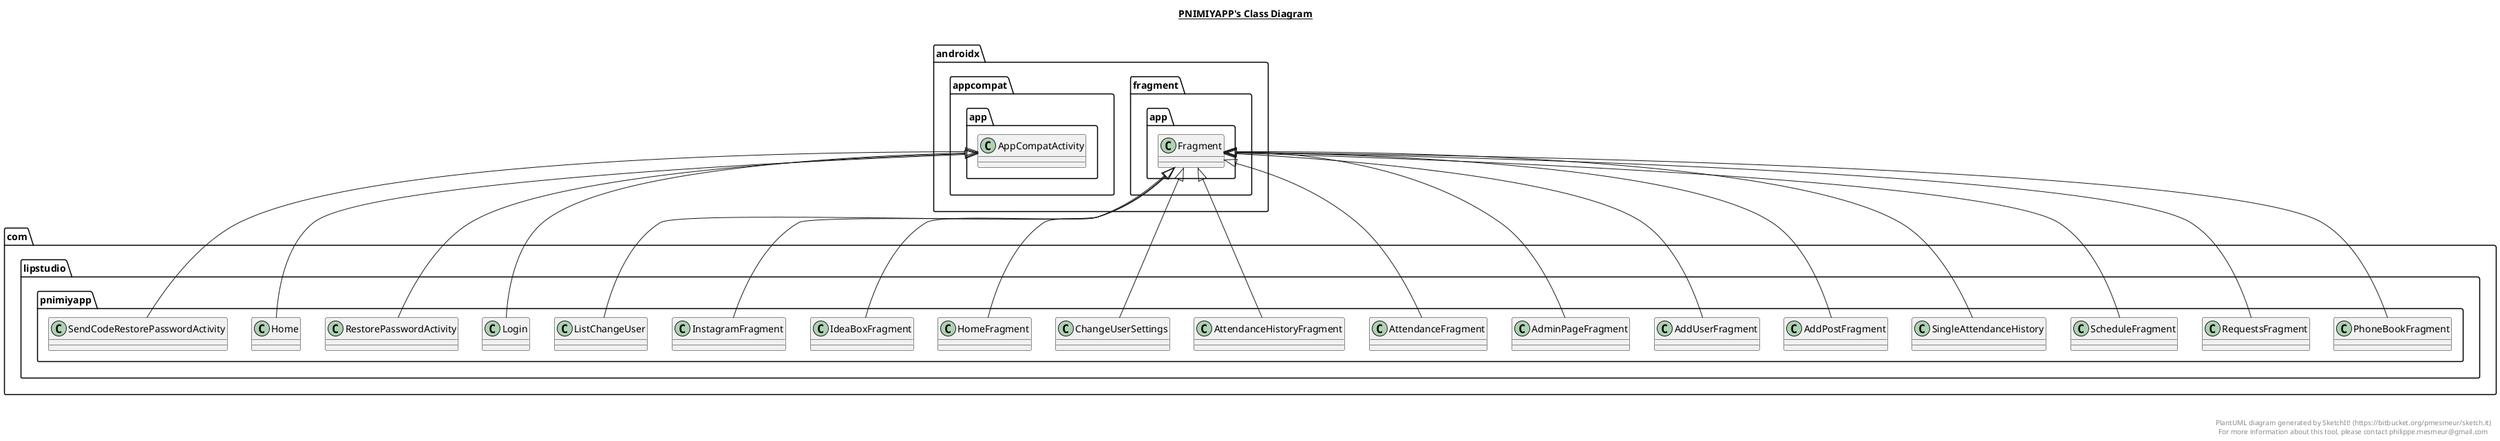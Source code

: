 @startuml

title __PNIMIYAPP's Class Diagram__\n

  namespace com.lipstudio.pnimiyapp {
    class com.lipstudio.pnimiyapp.AddPostFragment {

    }
  }
  

  namespace com.lipstudio.pnimiyapp {
    class com.lipstudio.pnimiyapp.AddUserFragment {

    }
  }
  

  namespace com.lipstudio.pnimiyapp {
    class com.lipstudio.pnimiyapp.AdminPageFragment {

    }
  }
  

  

  namespace com.lipstudio.pnimiyapp {
    class com.lipstudio.pnimiyapp.AttendanceFragment {

    }
  }
  

  namespace com.lipstudio.pnimiyapp {
    class com.lipstudio.pnimiyapp.AttendanceHistoryFragment {

    }
  }
  

  

  namespace com.lipstudio.pnimiyapp {
    class com.lipstudio.pnimiyapp.ChangeUserSettings {

    }
  }


  namespace com.lipstudio.pnimiyapp {
    class com.lipstudio.pnimiyapp.Home {

    }
  }
  

  namespace com.lipstudio.pnimiyapp {
    class com.lipstudio.pnimiyapp.HomeFragment {

    }
  }


  namespace com.lipstudio.pnimiyapp {
    class com.lipstudio.pnimiyapp.IdeaBoxFragment {

    }
  }
  

  namespace com.lipstudio.pnimiyapp {
    class com.lipstudio.pnimiyapp.InstagramFragment {

    }
  }


  namespace com.lipstudio.pnimiyapp {
    class com.lipstudio.pnimiyapp.ListChangeUser {

    }
  }
  


  namespace com.lipstudio.pnimiyapp {
    class com.lipstudio.pnimiyapp.Login {

    }
  }
  

  namespace com.lipstudio.pnimiyapp {
    class com.lipstudio.pnimiyapp.PhoneBookFragment {

    }
  }
  

  namespace com.lipstudio.pnimiyapp {
    class com.lipstudio.pnimiyapp.RequestsFragment {

    }
  }
  

  namespace com.lipstudio.pnimiyapp {
    class com.lipstudio.pnimiyapp.RestorePasswordActivity {

    }
  }
  

  namespace com.lipstudio.pnimiyapp {
    class com.lipstudio.pnimiyapp.ScheduleFragment {

    }
  }
  


  namespace com.lipstudio.pnimiyapp {
    class com.lipstudio.pnimiyapp.SendCodeRestorePasswordActivity {

    }
  }
  


  namespace com.lipstudio.pnimiyapp {
    class com.lipstudio.pnimiyapp.SingleAttendanceHistory {

    }
  }
  

  

  com.lipstudio.pnimiyapp.AddPostFragment -up-|> androidx.fragment.app.Fragment
  com.lipstudio.pnimiyapp.AddUserFragment -up-|> androidx.fragment.app.Fragment
  com.lipstudio.pnimiyapp.AdminPageFragment -up-|> androidx.fragment.app.Fragment
  com.lipstudio.pnimiyapp.AttendanceFragment -up-|> androidx.fragment.app.Fragment
  com.lipstudio.pnimiyapp.AttendanceHistoryFragment -up-|> androidx.fragment.app.Fragment
  com.lipstudio.pnimiyapp.ChangeUserSettings -up-|> androidx.fragment.app.Fragment
  com.lipstudio.pnimiyapp.Home -up-|> androidx.appcompat.app.AppCompatActivity
  com.lipstudio.pnimiyapp.HomeFragment -up-|> androidx.fragment.app.Fragment
  com.lipstudio.pnimiyapp.IdeaBoxFragment -up-|> androidx.fragment.app.Fragment
  com.lipstudio.pnimiyapp.InstagramFragment -up-|> androidx.fragment.app.Fragment
  com.lipstudio.pnimiyapp.ListChangeUser -up-|> androidx.fragment.app.Fragment
  com.lipstudio.pnimiyapp.Login -up-|> androidx.appcompat.app.AppCompatActivity
  com.lipstudio.pnimiyapp.PhoneBookFragment -up-|> androidx.fragment.app.Fragment
  com.lipstudio.pnimiyapp.RequestsFragment -up-|> androidx.fragment.app.Fragment
  com.lipstudio.pnimiyapp.RestorePasswordActivity -up-|> androidx.appcompat.app.AppCompatActivity
  com.lipstudio.pnimiyapp.ScheduleFragment -up-|> androidx.fragment.app.Fragment
  com.lipstudio.pnimiyapp.SendCodeRestorePasswordActivity -up-|> androidx.appcompat.app.AppCompatActivity
  com.lipstudio.pnimiyapp.SingleAttendanceHistory -up-|> androidx.fragment.app.Fragment

right footer


PlantUML diagram generated by SketchIt! (https://bitbucket.org/pmesmeur/sketch.it)
For more information about this tool, please contact philippe.mesmeur@gmail.com
endfooter

@enduml
